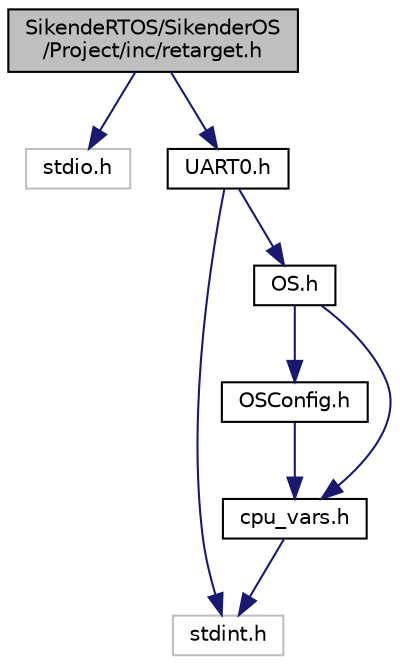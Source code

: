 digraph "SikendeRTOS/SikenderOS/Project/inc/retarget.h"
{
 // LATEX_PDF_SIZE
  edge [fontname="Helvetica",fontsize="10",labelfontname="Helvetica",labelfontsize="10"];
  node [fontname="Helvetica",fontsize="10",shape=record];
  Node1 [label="SikendeRTOS/SikenderOS\l/Project/inc/retarget.h",height=0.2,width=0.4,color="black", fillcolor="grey75", style="filled", fontcolor="black",tooltip="Redirects printf to UART."];
  Node1 -> Node2 [color="midnightblue",fontsize="10",style="solid",fontname="Helvetica"];
  Node2 [label="stdio.h",height=0.2,width=0.4,color="grey75", fillcolor="white", style="filled",tooltip=" "];
  Node1 -> Node3 [color="midnightblue",fontsize="10",style="solid",fontname="Helvetica"];
  Node3 [label="UART0.h",height=0.2,width=0.4,color="black", fillcolor="white", style="filled",URL="$_u_a_r_t0_8h.html",tooltip=" "];
  Node3 -> Node4 [color="midnightblue",fontsize="10",style="solid",fontname="Helvetica"];
  Node4 [label="stdint.h",height=0.2,width=0.4,color="grey75", fillcolor="white", style="filled",tooltip=" "];
  Node3 -> Node5 [color="midnightblue",fontsize="10",style="solid",fontname="Helvetica"];
  Node5 [label="OS.h",height=0.2,width=0.4,color="black", fillcolor="white", style="filled",URL="$_o_s_8h.html",tooltip="Functions for OS."];
  Node5 -> Node6 [color="midnightblue",fontsize="10",style="solid",fontname="Helvetica"];
  Node6 [label="OSConfig.h",height=0.2,width=0.4,color="black", fillcolor="white", style="filled",URL="$_o_s_config_8h.html",tooltip="Configuration setup for OS."];
  Node6 -> Node7 [color="midnightblue",fontsize="10",style="solid",fontname="Helvetica"];
  Node7 [label="cpu_vars.h",height=0.2,width=0.4,color="black", fillcolor="white", style="filled",URL="$_r_t_o_s_2inc_2cpu__vars_8h.html",tooltip="Contains CPU/Compilter variables."];
  Node7 -> Node4 [color="midnightblue",fontsize="10",style="solid",fontname="Helvetica"];
  Node5 -> Node7 [color="midnightblue",fontsize="10",style="solid",fontname="Helvetica"];
}
